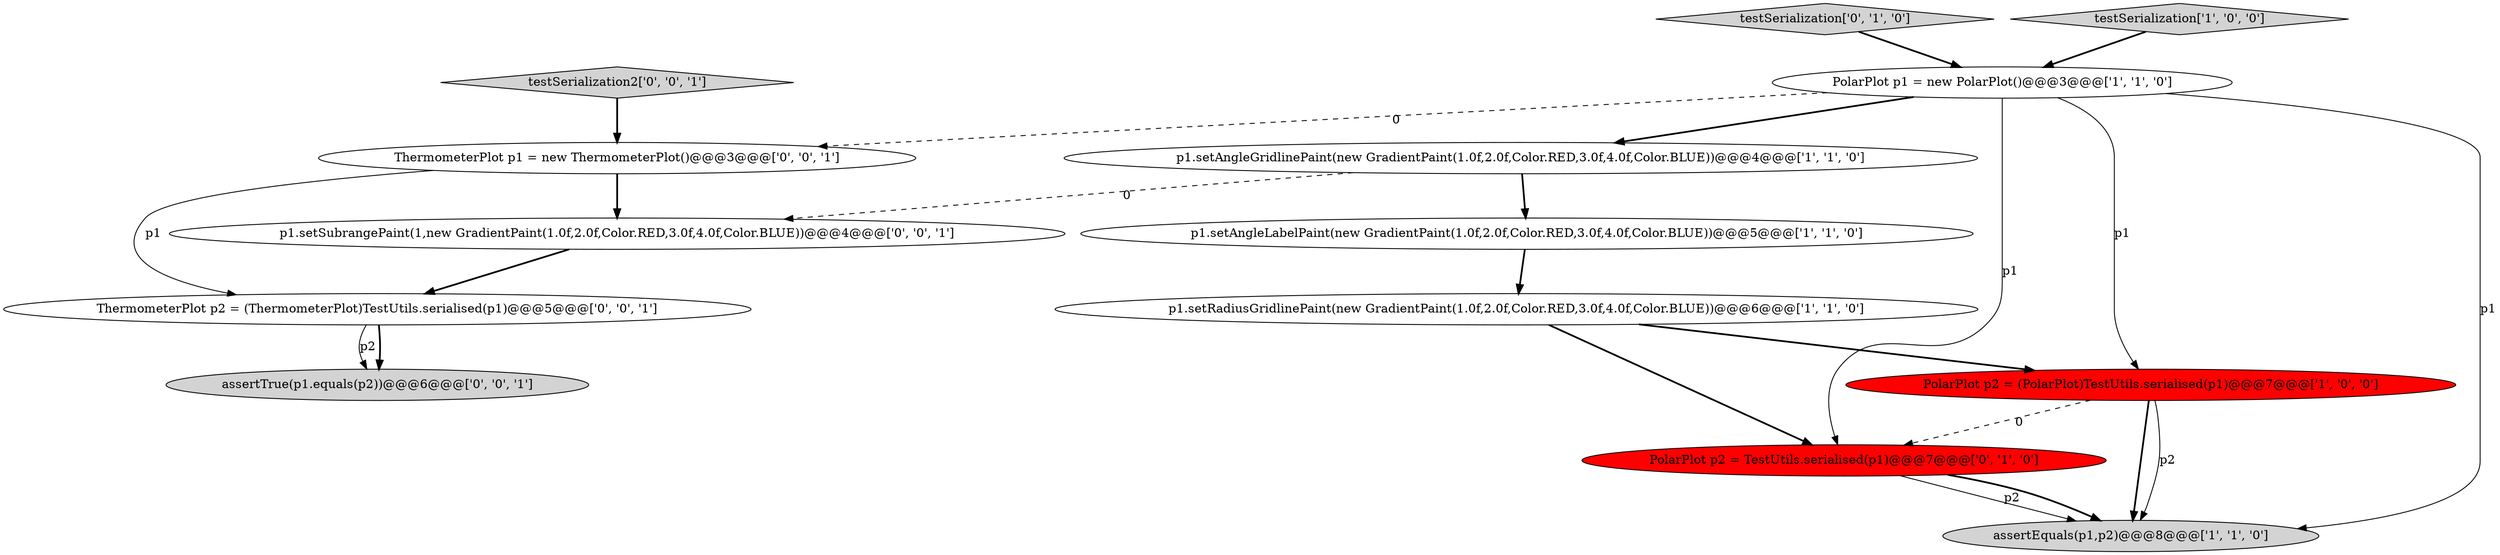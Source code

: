 digraph {
13 [style = filled, label = "testSerialization2['0', '0', '1']", fillcolor = lightgray, shape = diamond image = "AAA0AAABBB3BBB"];
6 [style = filled, label = "p1.setAngleLabelPaint(new GradientPaint(1.0f,2.0f,Color.RED,3.0f,4.0f,Color.BLUE))@@@5@@@['1', '1', '0']", fillcolor = white, shape = ellipse image = "AAA0AAABBB1BBB"];
7 [style = filled, label = "testSerialization['0', '1', '0']", fillcolor = lightgray, shape = diamond image = "AAA0AAABBB2BBB"];
5 [style = filled, label = "p1.setAngleGridlinePaint(new GradientPaint(1.0f,2.0f,Color.RED,3.0f,4.0f,Color.BLUE))@@@4@@@['1', '1', '0']", fillcolor = white, shape = ellipse image = "AAA0AAABBB1BBB"];
1 [style = filled, label = "PolarPlot p2 = (PolarPlot)TestUtils.serialised(p1)@@@7@@@['1', '0', '0']", fillcolor = red, shape = ellipse image = "AAA1AAABBB1BBB"];
0 [style = filled, label = "assertEquals(p1,p2)@@@8@@@['1', '1', '0']", fillcolor = lightgray, shape = ellipse image = "AAA0AAABBB1BBB"];
9 [style = filled, label = "assertTrue(p1.equals(p2))@@@6@@@['0', '0', '1']", fillcolor = lightgray, shape = ellipse image = "AAA0AAABBB3BBB"];
11 [style = filled, label = "ThermometerPlot p2 = (ThermometerPlot)TestUtils.serialised(p1)@@@5@@@['0', '0', '1']", fillcolor = white, shape = ellipse image = "AAA0AAABBB3BBB"];
2 [style = filled, label = "p1.setRadiusGridlinePaint(new GradientPaint(1.0f,2.0f,Color.RED,3.0f,4.0f,Color.BLUE))@@@6@@@['1', '1', '0']", fillcolor = white, shape = ellipse image = "AAA0AAABBB1BBB"];
8 [style = filled, label = "PolarPlot p2 = TestUtils.serialised(p1)@@@7@@@['0', '1', '0']", fillcolor = red, shape = ellipse image = "AAA1AAABBB2BBB"];
4 [style = filled, label = "testSerialization['1', '0', '0']", fillcolor = lightgray, shape = diamond image = "AAA0AAABBB1BBB"];
10 [style = filled, label = "ThermometerPlot p1 = new ThermometerPlot()@@@3@@@['0', '0', '1']", fillcolor = white, shape = ellipse image = "AAA0AAABBB3BBB"];
12 [style = filled, label = "p1.setSubrangePaint(1,new GradientPaint(1.0f,2.0f,Color.RED,3.0f,4.0f,Color.BLUE))@@@4@@@['0', '0', '1']", fillcolor = white, shape = ellipse image = "AAA0AAABBB3BBB"];
3 [style = filled, label = "PolarPlot p1 = new PolarPlot()@@@3@@@['1', '1', '0']", fillcolor = white, shape = ellipse image = "AAA0AAABBB1BBB"];
13->10 [style = bold, label=""];
4->3 [style = bold, label=""];
5->12 [style = dashed, label="0"];
3->0 [style = solid, label="p1"];
2->1 [style = bold, label=""];
3->1 [style = solid, label="p1"];
12->11 [style = bold, label=""];
8->0 [style = solid, label="p2"];
1->0 [style = bold, label=""];
11->9 [style = bold, label=""];
7->3 [style = bold, label=""];
6->2 [style = bold, label=""];
8->0 [style = bold, label=""];
3->5 [style = bold, label=""];
3->8 [style = solid, label="p1"];
11->9 [style = solid, label="p2"];
5->6 [style = bold, label=""];
10->12 [style = bold, label=""];
1->8 [style = dashed, label="0"];
3->10 [style = dashed, label="0"];
10->11 [style = solid, label="p1"];
1->0 [style = solid, label="p2"];
2->8 [style = bold, label=""];
}
